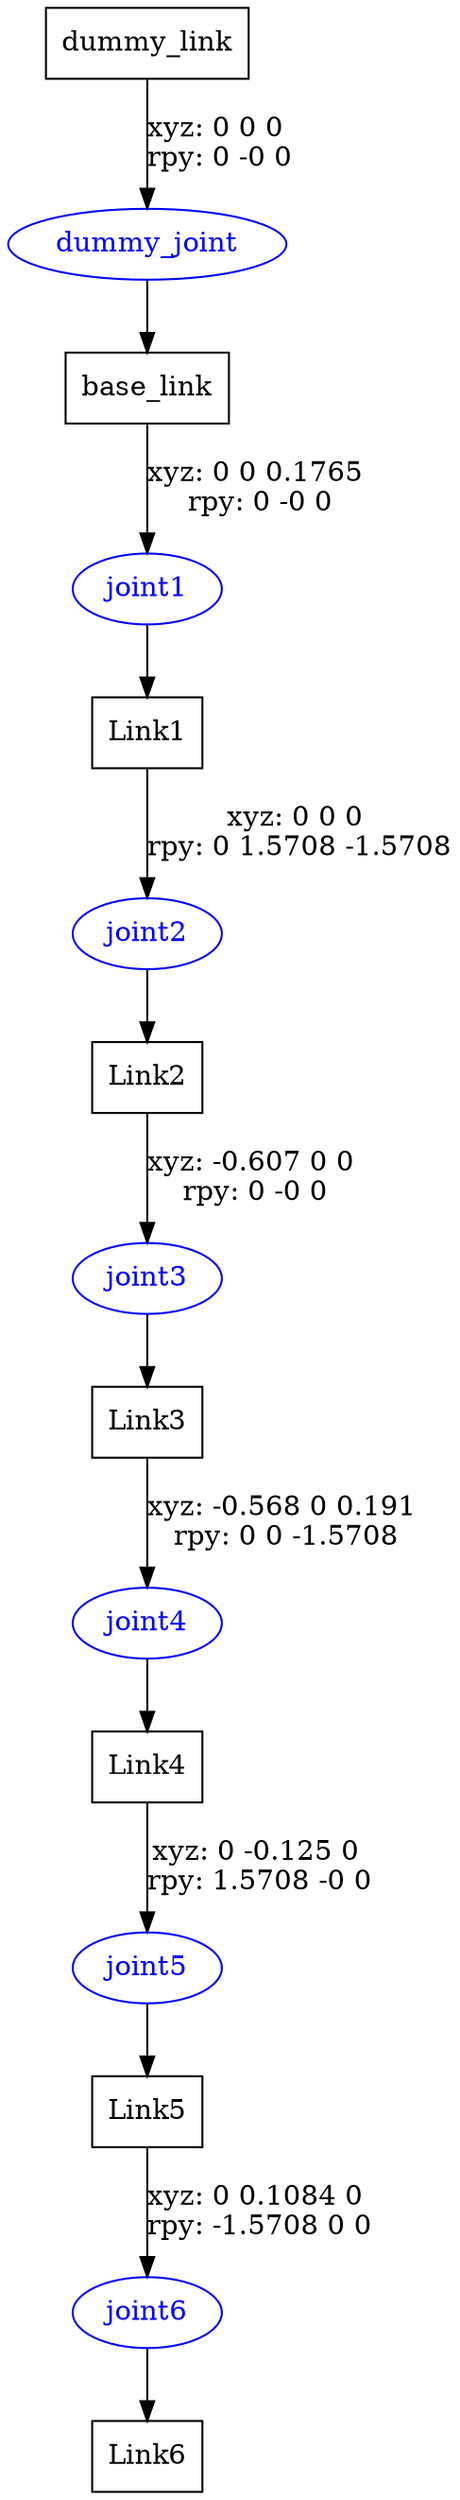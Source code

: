 digraph G {
node [shape=box];
"dummy_link" [label="dummy_link"];
"base_link" [label="base_link"];
"Link1" [label="Link1"];
"Link2" [label="Link2"];
"Link3" [label="Link3"];
"Link4" [label="Link4"];
"Link5" [label="Link5"];
"Link6" [label="Link6"];
node [shape=ellipse, color=blue, fontcolor=blue];
"dummy_link" -> "dummy_joint" [label="xyz: 0 0 0 \nrpy: 0 -0 0"]
"dummy_joint" -> "base_link"
"base_link" -> "joint1" [label="xyz: 0 0 0.1765 \nrpy: 0 -0 0"]
"joint1" -> "Link1"
"Link1" -> "joint2" [label="xyz: 0 0 0 \nrpy: 0 1.5708 -1.5708"]
"joint2" -> "Link2"
"Link2" -> "joint3" [label="xyz: -0.607 0 0 \nrpy: 0 -0 0"]
"joint3" -> "Link3"
"Link3" -> "joint4" [label="xyz: -0.568 0 0.191 \nrpy: 0 0 -1.5708"]
"joint4" -> "Link4"
"Link4" -> "joint5" [label="xyz: 0 -0.125 0 \nrpy: 1.5708 -0 0"]
"joint5" -> "Link5"
"Link5" -> "joint6" [label="xyz: 0 0.1084 0 \nrpy: -1.5708 0 0"]
"joint6" -> "Link6"
}
